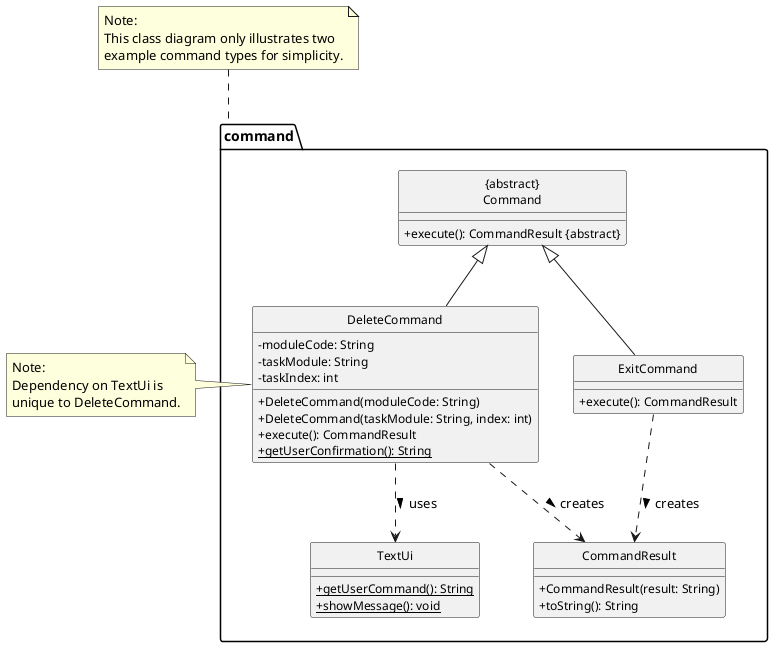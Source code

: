 @startuml
'https://plantuml.com/class-diagram

!define ABSTRACT &#123;abstract&#125;

skinparam classAttributeIconSize 0
skinparam shadowing false
skinparam classFontSize 12
skinparam classAttributeFontSize 12
hide circle

package command {
    class "ABSTRACT\nCommand" as Command
    class DeleteCommand
    class TextUi
    class ExitCommand

    Command <|-- DeleteCommand
    Command <|-- ExitCommand
    DeleteCommand ..> CommandResult :creates >
    ExitCommand ..> CommandResult :creates >

    DeleteCommand ..> TextUi :uses >

    class Command {
        +execute(): CommandResult ABSTRACT
    }

    class DeleteCommand {
    -moduleCode: String
    -taskModule: String
    -taskIndex: int
    +DeleteCommand(moduleCode: String)
    +DeleteCommand(taskModule: String, index: int)
    +execute(): CommandResult
    +getUserConfirmation(): String {static}
    }

    class TextUi {
    +getUserCommand(): String {static}
    +showMessage(): void {static}
    }

    class ExitCommand {
    +execute(): CommandResult
    }

    class CommandResult {
    +CommandResult(result: String)
    +toString(): String
    }
}

note top of command
Note:
This class diagram only illustrates two
example command types for simplicity.
end note

note left of DeleteCommand
Note:
Dependency on TextUi is
unique to DeleteCommand.
end note

@enduml